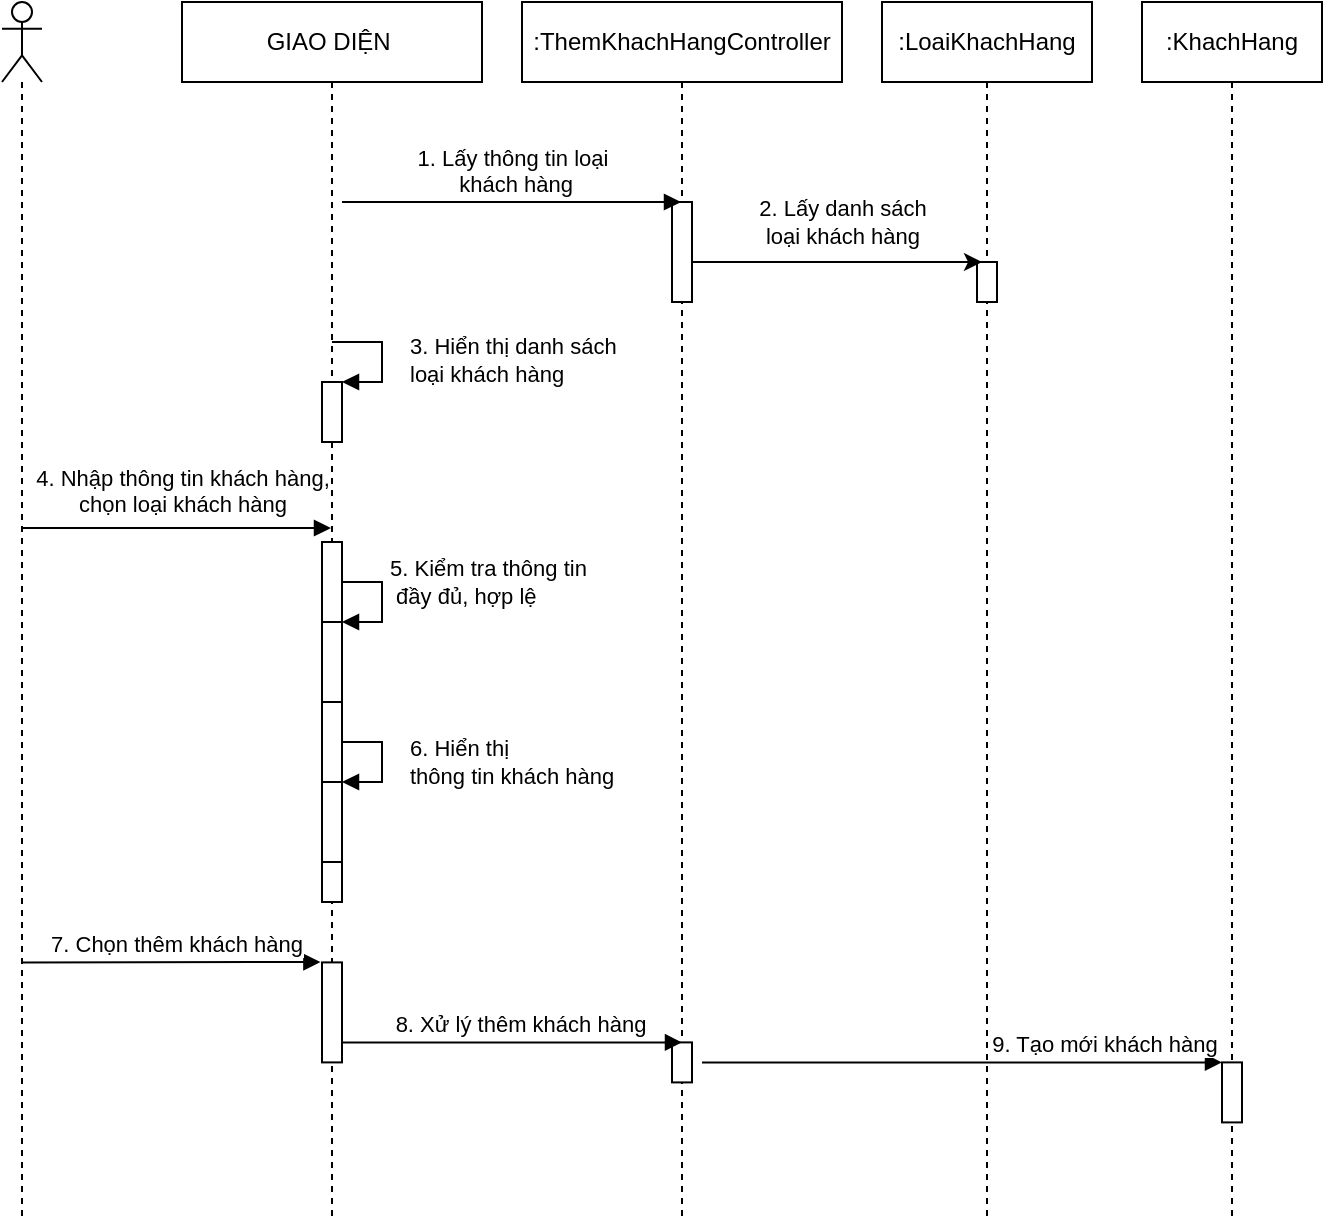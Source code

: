 <mxfile version="13.3.5" type="google"><diagram name="Page-1" id="13e1069c-82ec-6db2-03f1-153e76fe0fe0"><mxGraphModel dx="-264" dy="332" grid="1" gridSize="10" guides="1" tooltips="1" connect="1" arrows="1" fold="1" page="1" pageScale="1" pageWidth="1100" pageHeight="850" background="#ffffff" math="0" shadow="0"><root><mxCell id="0"/><mxCell id="1" parent="0"/><mxCell id="h3o9Mr5Mm78zDC-kP5S4-1" value="" style="shape=umlLifeline;participant=umlActor;perimeter=lifelinePerimeter;whiteSpace=wrap;html=1;container=1;collapsible=0;recursiveResize=0;verticalAlign=top;spacingTop=36;labelBackgroundColor=#ffffff;outlineConnect=0;" parent="1" vertex="1"><mxGeometry x="1380" y="150" width="20" height="610" as="geometry"/></mxCell><mxCell id="h3o9Mr5Mm78zDC-kP5S4-2" value="GIAO DIỆN&amp;nbsp;" style="shape=umlLifeline;perimeter=lifelinePerimeter;whiteSpace=wrap;html=1;container=1;collapsible=0;recursiveResize=0;outlineConnect=0;" parent="1" vertex="1"><mxGeometry x="1470" y="150" width="150" height="610" as="geometry"/></mxCell><mxCell id="h3o9Mr5Mm78zDC-kP5S4-55" value="5. Kiểm tra thông tin&lt;br&gt;&amp;nbsp;đầy đủ, hợp lệ" style="edgeStyle=orthogonalEdgeStyle;html=1;align=left;spacingLeft=2;endArrow=block;rounded=0;entryX=1;entryY=0;" parent="h3o9Mr5Mm78zDC-kP5S4-2" target="h3o9Mr5Mm78zDC-kP5S4-54" edge="1"><mxGeometry x="-0.231" relative="1" as="geometry"><mxPoint x="75" y="290" as="sourcePoint"/><Array as="points"><mxPoint x="100" y="290"/></Array><mxPoint as="offset"/></mxGeometry></mxCell><mxCell id="h3o9Mr5Mm78zDC-kP5S4-57" value="6. Hiển thị &lt;br&gt;thông tin khách hàng&amp;nbsp;" style="edgeStyle=orthogonalEdgeStyle;html=1;align=left;spacingLeft=2;endArrow=block;rounded=0;entryX=1;entryY=0;" parent="h3o9Mr5Mm78zDC-kP5S4-2" target="h3o9Mr5Mm78zDC-kP5S4-56" edge="1"><mxGeometry x="0.385" y="-14" relative="1" as="geometry"><mxPoint x="75" y="370" as="sourcePoint"/><Array as="points"><mxPoint x="100" y="370"/></Array><mxPoint x="10" y="4" as="offset"/></mxGeometry></mxCell><mxCell id="aR-i5P84AlFMr0GrvCAR-1" value="" style="html=1;points=[];perimeter=orthogonalPerimeter;" parent="h3o9Mr5Mm78zDC-kP5S4-2" vertex="1"><mxGeometry x="70" y="270" width="10" height="180" as="geometry"/></mxCell><mxCell id="h3o9Mr5Mm78zDC-kP5S4-50" value="" style="html=1;points=[];perimeter=orthogonalPerimeter;" parent="h3o9Mr5Mm78zDC-kP5S4-2" vertex="1"><mxGeometry x="70" y="190" width="10" height="30" as="geometry"/></mxCell><mxCell id="h3o9Mr5Mm78zDC-kP5S4-54" value="" style="html=1;points=[];perimeter=orthogonalPerimeter;" parent="h3o9Mr5Mm78zDC-kP5S4-2" vertex="1"><mxGeometry x="70" y="310" width="10" height="40" as="geometry"/></mxCell><mxCell id="h3o9Mr5Mm78zDC-kP5S4-56" value="" style="html=1;points=[];perimeter=orthogonalPerimeter;" parent="h3o9Mr5Mm78zDC-kP5S4-2" vertex="1"><mxGeometry x="70" y="390" width="10" height="40" as="geometry"/></mxCell><mxCell id="h3o9Mr5Mm78zDC-kP5S4-58" value="" style="html=1;points=[];perimeter=orthogonalPerimeter;" parent="h3o9Mr5Mm78zDC-kP5S4-2" vertex="1"><mxGeometry x="70" y="480.2" width="10" height="50" as="geometry"/></mxCell><mxCell id="h3o9Mr5Mm78zDC-kP5S4-6" value=":ThemKhachHangController" style="shape=umlLifeline;perimeter=lifelinePerimeter;whiteSpace=wrap;html=1;container=1;collapsible=0;recursiveResize=0;outlineConnect=0;" parent="1" vertex="1"><mxGeometry x="1640" y="150" width="160" height="610" as="geometry"/></mxCell><mxCell id="h3o9Mr5Mm78zDC-kP5S4-7" value="" style="html=1;points=[];perimeter=orthogonalPerimeter;" parent="h3o9Mr5Mm78zDC-kP5S4-6" vertex="1"><mxGeometry x="75" y="100" width="10" height="50" as="geometry"/></mxCell><mxCell id="h3o9Mr5Mm78zDC-kP5S4-59" value="" style="html=1;points=[];perimeter=orthogonalPerimeter;" parent="h3o9Mr5Mm78zDC-kP5S4-6" vertex="1"><mxGeometry x="75" y="520.2" width="10" height="20" as="geometry"/></mxCell><mxCell id="h3o9Mr5Mm78zDC-kP5S4-8" value=":LoaiKhachHang" style="shape=umlLifeline;perimeter=lifelinePerimeter;whiteSpace=wrap;html=1;container=1;collapsible=0;recursiveResize=0;outlineConnect=0;" parent="1" vertex="1"><mxGeometry x="1820" y="150" width="105" height="610" as="geometry"/></mxCell><mxCell id="h3o9Mr5Mm78zDC-kP5S4-49" value="" style="html=1;points=[];perimeter=orthogonalPerimeter;" parent="h3o9Mr5Mm78zDC-kP5S4-8" vertex="1"><mxGeometry x="47.5" y="130" width="10" height="20" as="geometry"/></mxCell><mxCell id="h3o9Mr5Mm78zDC-kP5S4-10" value="7. Chọn thêm khách hàng" style="html=1;verticalAlign=bottom;endArrow=block;entryX=-0.08;entryY=-0.004;entryDx=0;entryDy=0;entryPerimeter=0;" parent="1" target="h3o9Mr5Mm78zDC-kP5S4-58" edge="1"><mxGeometry x="0.036" width="80" relative="1" as="geometry"><mxPoint x="1390" y="630.2" as="sourcePoint"/><mxPoint x="1520" y="630.2" as="targetPoint"/><mxPoint as="offset"/></mxGeometry></mxCell><mxCell id="h3o9Mr5Mm78zDC-kP5S4-28" value="1. Lấy thông tin loại&lt;br&gt;&amp;nbsp;khách hàng" style="html=1;verticalAlign=bottom;endArrow=block;" parent="1" target="h3o9Mr5Mm78zDC-kP5S4-6" edge="1"><mxGeometry width="80" relative="1" as="geometry"><mxPoint x="1550" y="250" as="sourcePoint"/><mxPoint x="1710" y="250" as="targetPoint"/></mxGeometry></mxCell><mxCell id="h3o9Mr5Mm78zDC-kP5S4-33" value="4. Nhập thông tin khách hàng, &lt;br&gt;chọn loại khách hàng" style="html=1;verticalAlign=bottom;endArrow=block;" parent="1" target="h3o9Mr5Mm78zDC-kP5S4-2" edge="1"><mxGeometry x="0.036" y="3" width="80" relative="1" as="geometry"><mxPoint x="1390" y="413" as="sourcePoint"/><mxPoint x="1530" y="410" as="targetPoint"/><Array as="points"/><mxPoint as="offset"/></mxGeometry></mxCell><mxCell id="h3o9Mr5Mm78zDC-kP5S4-38" value="8. Xử lý thêm khách hàng" style="html=1;verticalAlign=bottom;endArrow=block;" parent="1" edge="1"><mxGeometry x="0.046" width="80" relative="1" as="geometry"><mxPoint x="1550" y="670.2" as="sourcePoint"/><mxPoint x="1720" y="670.2" as="targetPoint"/><mxPoint as="offset"/></mxGeometry></mxCell><mxCell id="h3o9Mr5Mm78zDC-kP5S4-43" value=":KhachHang" style="shape=umlLifeline;perimeter=lifelinePerimeter;whiteSpace=wrap;html=1;container=1;collapsible=0;recursiveResize=0;outlineConnect=0;" parent="1" vertex="1"><mxGeometry x="1950" y="150" width="90" height="610" as="geometry"/></mxCell><mxCell id="l8rxokk3kwo0bqPu-JqQ-1" value="" style="html=1;points=[];perimeter=orthogonalPerimeter;" parent="h3o9Mr5Mm78zDC-kP5S4-43" vertex="1"><mxGeometry x="40" y="530.2" width="10" height="30" as="geometry"/></mxCell><mxCell id="h3o9Mr5Mm78zDC-kP5S4-51" value="3. Hiển thị danh sách &lt;br&gt;loại khách hàng" style="edgeStyle=orthogonalEdgeStyle;html=1;align=left;spacingLeft=2;endArrow=block;rounded=0;entryX=1;entryY=0;" parent="1" target="h3o9Mr5Mm78zDC-kP5S4-50" edge="1"><mxGeometry x="0.048" y="10" relative="1" as="geometry"><mxPoint x="1545" y="320" as="sourcePoint"/><Array as="points"><mxPoint x="1545" y="320"/><mxPoint x="1570" y="320"/><mxPoint x="1570" y="340"/></Array><mxPoint as="offset"/></mxGeometry></mxCell><mxCell id="h3o9Mr5Mm78zDC-kP5S4-47" value="" style="endArrow=classic;html=1;" parent="1" edge="1"><mxGeometry width="50" height="50" relative="1" as="geometry"><mxPoint x="1760" y="280" as="sourcePoint"/><mxPoint x="1870" y="280" as="targetPoint"/><Array as="points"><mxPoint x="1720" y="280"/><mxPoint x="1760" y="280"/></Array></mxGeometry></mxCell><mxCell id="h3o9Mr5Mm78zDC-kP5S4-48" value="2. Lấy danh sách&lt;br&gt;loại khách hàng" style="edgeLabel;html=1;align=center;verticalAlign=middle;resizable=0;points=[];" parent="h3o9Mr5Mm78zDC-kP5S4-47" vertex="1" connectable="0"><mxGeometry x="0.275" y="18" relative="1" as="geometry"><mxPoint x="-1" y="-2" as="offset"/></mxGeometry></mxCell><mxCell id="h3o9Mr5Mm78zDC-kP5S4-60" value="9. Tạo mới khách hàng" style="html=1;verticalAlign=bottom;endArrow=block;" parent="1" edge="1"><mxGeometry x="0.547" width="80" relative="1" as="geometry"><mxPoint x="1730" y="680.2" as="sourcePoint"/><mxPoint x="1990" y="680.2" as="targetPoint"/><mxPoint as="offset"/></mxGeometry></mxCell></root></mxGraphModel></diagram></mxfile>